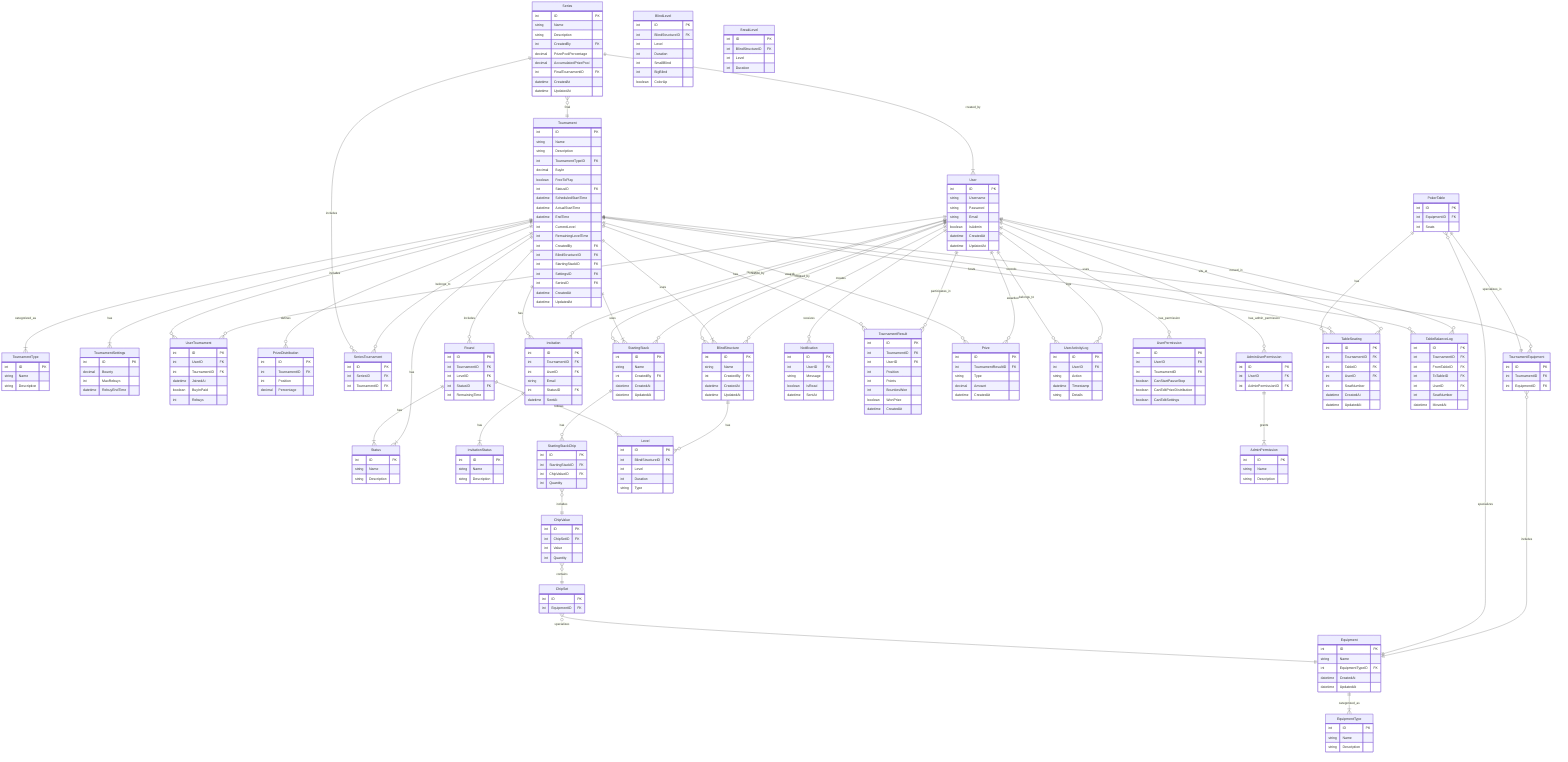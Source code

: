 erDiagram
    User {
        int ID PK
        string Username
        string Password
        string Email
        boolean IsAdmin
        datetime CreatedAt
        datetime UpdatedAt
    }
    Tournament {
        int ID PK
        string Name
        string Description
        int TournamentTypeID FK
        decimal BuyIn
        boolean FreeToPlay
        int StatusID FK
        datetime ScheduledStartTime
        datetime ActualStartTime
        datetime EndTime
        int CurrentLevel
        int RemainingLevelTime
        int CreatedBy FK
        int BlindStructureID FK
        int StartingStackID FK
        int SettingsID FK
        int SeriesID FK
        datetime CreatedAt
        datetime UpdatedAt
    }
    Status {
        int ID PK
        string Name
        string Description
    }
    TournamentType {
        int ID PK
        string Name
        string Description
    }
    TournamentSettings {
        int ID PK
        decimal Bounty
        int MaxRebuys
        datetime RebuyEndTime
    }
    UserTournament {
        int ID PK
        int UserID FK
        int TournamentID FK
        datetime JoinedAt
        boolean BuyInPaid
        int Rebuys
    }
    PrizeDistribution {
        int ID PK
        int TournamentID FK
        int Position
        decimal Percentage
    }
    Series {
        int ID PK
        string Name
        string Description
        int CreatedBy FK
        decimal PrizePoolPercentage
        decimal AccumulatedPrizePool
        int FinalTournamentID FK
        datetime CreatedAt
        datetime UpdatedAt
    }
    SeriesTournament {
        int ID PK
        int SeriesID FK
        int TournamentID FK
    }
    Invitation {
        int ID PK
        int TournamentID FK
        int UserID FK
        string Email
        int StatusID FK
        datetime SentAt
    }
    InvitationStatus {
        int ID PK
        string Name
        string Description
    }
    Equipment {
        int ID PK
        string Name
        int EquipmentTypeID FK
        datetime CreatedAt
        datetime UpdatedAt
    }
    EquipmentType {
        int ID PK
        string Name
        string Description
    }
    TournamentEquipment {
        int ID PK
        int TournamentID FK
        int EquipmentID FK
    }
    PokerTable {
        int ID PK
        int EquipmentID FK
        int Seats
    }
    ChipSet {
        int ID PK
        int EquipmentID FK
    }
    ChipValue {
        int ID PK
        int ChipSetID FK
        int Value
        int Quantity
    }
    StartingStack {
        int ID PK
        string Name
        int CreatedBy FK
        datetime CreatedAt
        datetime UpdatedAt
    }
    StartingStackChip {
        int ID PK
        int StartingStackID FK
        int ChipValueID FK
        int Quantity
    }
    BlindStructure {
        int ID PK
        string Name
        int CreatedBy FK
        datetime CreatedAt
        datetime UpdatedAt
    }
    Level {
        int ID PK
        int BlindStructureID FK
        int Level
        int Duration
        string Type
    }
    BlindLevel {
        int ID PK
        int BlindStructureID FK
        int Level
        int Duration
        int SmallBlind
        int BigBlind
        boolean ColorUp
    }
    BreakLevel {
        int ID PK
        int BlindStructureID FK
        int Level
        int Duration
    }
    Round {
        int ID PK
        int TournamentID FK
        int LevelID FK
        int StatusID FK
        int RemainingTime
    }
    Notification {
        int ID PK
        int UserID FK
        string Message
        boolean IsRead
        datetime SentAt
    }
    TournamentResult {
        int ID PK
        int TournamentID FK
        int UserID FK
        int Position
        int Points
        int BountiesWon
        boolean WonPrize
        datetime CreatedAt
    }
    Prize {
        int ID PK
        int TournamentResultID FK
        string Type
        decimal Amount
        datetime CreatedAt
    }
    UserActivityLog {
        int ID PK
        int UserID FK
        string Action
        datetime Timestamp
        string Details
    }
    UserPermission {
        int ID PK
        int UserID FK
        int TournamentID FK
        boolean CanStartPauseStop
        boolean CanEditPrizeDistribution
        boolean CanEditSettings
    }
    AdminPermission {
        int ID PK
        string Name
        string Description
    }
    AdminUserPermission {
        int ID PK
        int UserID FK
        int AdminPermissionID FK
    }
    TableSeating {
        int ID PK
        int TournamentID FK
        int TableID FK
        int UserID FK
        int SeatNumber
        datetime CreatedAt
        datetime UpdatedAt
    }
    TableBalanceLog {
        int ID PK
        int TournamentID FK
        int FromTableID FK
        int ToTableID FK
        int UserID FK
        int SeatNumber
        datetime MovedAt
    }

    User ||--o{ UserTournament : joins
    User ||--o{ Invitation : receives
    User ||--o{ Notification : receives
    User ||--o{ BlindStructure : creates
    User ||--o{ StartingStack : creates
    User ||--o{ TournamentResult : participates_in
    User ||--o{ Prize : awarded
    User ||--o{ UserActivityLog : logs
    User ||--o{ UserPermission : has_permission
    User ||--o{ AdminUserPermission : has_admin_permission
    User ||--o{ TableSeating : sits_at
    User ||--o{ TableBalanceLog : moved_in
    Tournament ||--o{ UserTournament : includes
    Tournament ||--o{ Invitation : has
    Tournament ||--o{ TournamentResult : has
    Tournament ||--o{ Round : includes
    Tournament ||--|{ BlindStructure : uses
    Tournament ||--|{ StartingStack : uses
    Tournament ||--|{ TournamentSettings : has
    Tournament ||--|{ TournamentType : categorized_as
    Tournament ||--o{ PrizeDistribution : defines
    Tournament ||--o{ TournamentEquipment : uses
    Tournament ||--o{ SeriesTournament : belongs_to
    Tournament ||--o{ Prize : awards
    Tournament ||--|{ Status : has
    Tournament ||--o{ TableSeating : hosts
    Tournament ||--o{ TableBalanceLog : records
    Series ||--o{ SeriesTournament : includes
    Series ||--|{ User : created_by
    Series }o--|| Tournament : final
    Invitation ||--|{ InvitationStatus : has
    Equipment ||--|{ EquipmentType : categorized_as
    TournamentEquipment }o--|| Equipment : includes
    PokerTable }o--|| Equipment : specializes
    PokerTable ||--o{ TableSeating : has
    ChipSet }o--|| Equipment : specializes
    ChipValue }o--|| ChipSet : contains
    StartingStack ||--o{ StartingStackChip : has
    StartingStack }o--|| User : created_by
    StartingStackChip }o--|| ChipValue : includes
    BlindStructure ||--o{ Level : has
    BlindStructure }o--|| User : created_by
    Round ||--|{ Level : follows
    Round ||--|{ Status : has
    UserActivityLog }o--|| User : belongs_to
    AdminUserPermission ||--|{ AdminPermission : grants
    PokerTable ||--|| TournamentEquipment : specializes_in